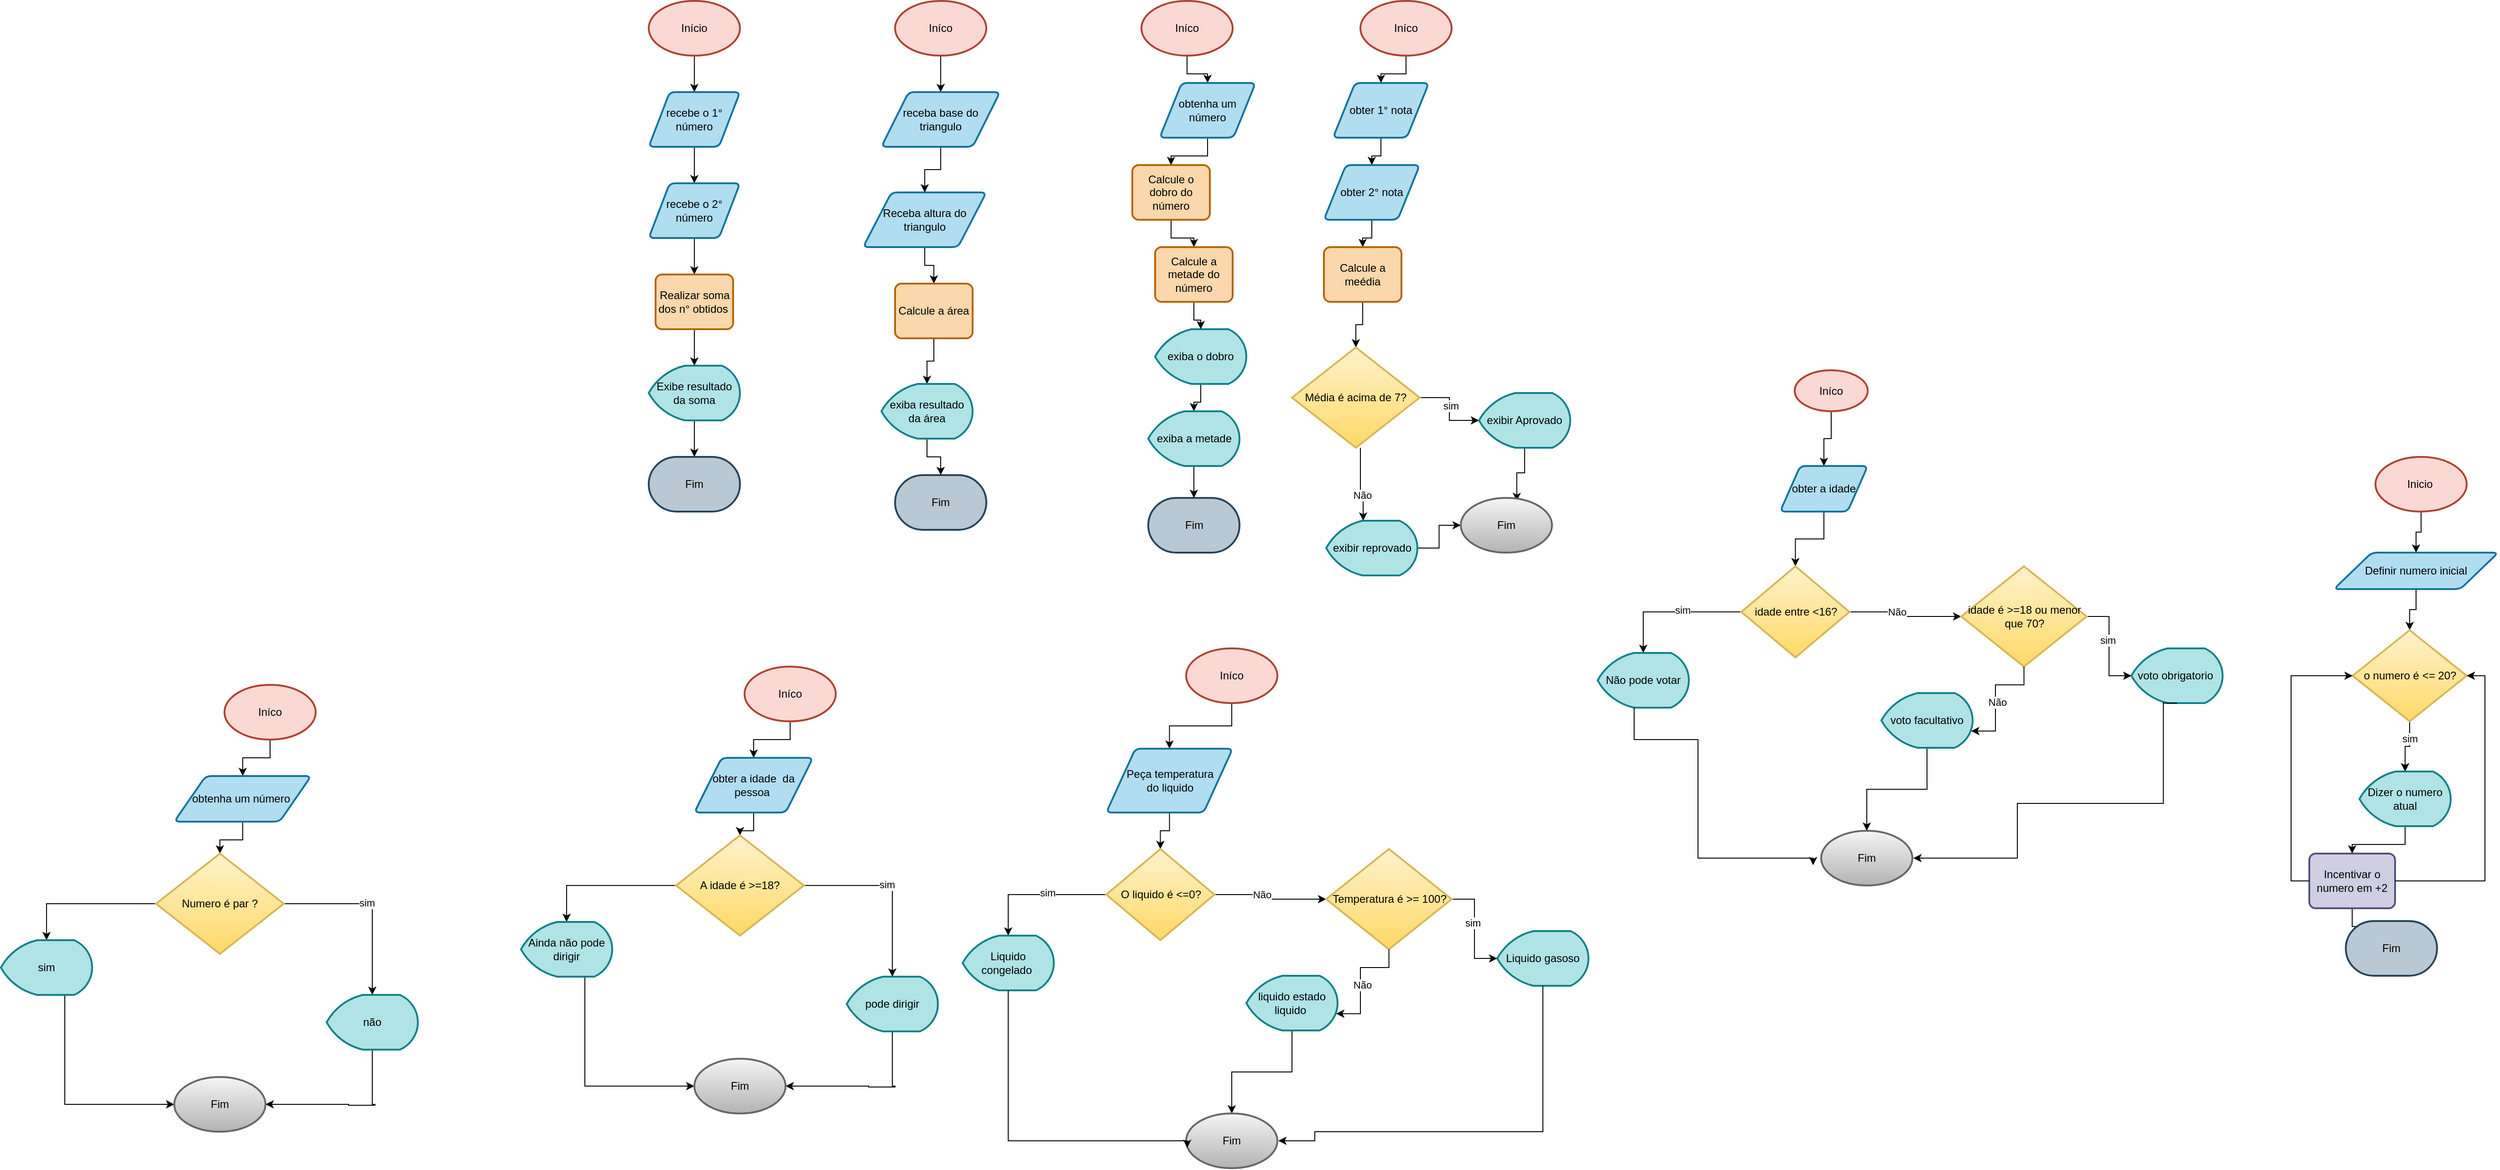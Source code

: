 <mxfile version="26.0.14">
  <diagram name="Página-1" id="rO_0NkyEJFVlt5oIiveD">
    <mxGraphModel dx="1877" dy="565" grid="1" gridSize="10" guides="1" tooltips="1" connect="1" arrows="1" fold="1" page="1" pageScale="1" pageWidth="827" pageHeight="1169" math="0" shadow="0">
      <root>
        <mxCell id="0" />
        <mxCell id="1" parent="0" />
        <mxCell id="wF7e7sbDuZ6mt1JohIce-4" value="" style="edgeStyle=orthogonalEdgeStyle;rounded=0;orthogonalLoop=1;jettySize=auto;html=1;" edge="1" parent="1" source="wF7e7sbDuZ6mt1JohIce-2" target="wF7e7sbDuZ6mt1JohIce-3">
          <mxGeometry relative="1" as="geometry" />
        </mxCell>
        <mxCell id="wF7e7sbDuZ6mt1JohIce-2" value="Início" style="strokeWidth=2;html=1;shape=mxgraph.flowchart.start_1;whiteSpace=wrap;fillColor=#fad9d5;strokeColor=#ae4132;" vertex="1" parent="1">
          <mxGeometry x="-60" y="40" width="100" height="60" as="geometry" />
        </mxCell>
        <mxCell id="wF7e7sbDuZ6mt1JohIce-6" value="" style="edgeStyle=orthogonalEdgeStyle;rounded=0;orthogonalLoop=1;jettySize=auto;html=1;" edge="1" parent="1" source="wF7e7sbDuZ6mt1JohIce-3" target="wF7e7sbDuZ6mt1JohIce-5">
          <mxGeometry relative="1" as="geometry" />
        </mxCell>
        <mxCell id="wF7e7sbDuZ6mt1JohIce-3" value="recebe o 1° número" style="shape=parallelogram;html=1;strokeWidth=2;perimeter=parallelogramPerimeter;whiteSpace=wrap;rounded=1;arcSize=12;size=0.23;fillColor=#b1ddf0;strokeColor=#10739e;" vertex="1" parent="1">
          <mxGeometry x="-60" y="140" width="100" height="60" as="geometry" />
        </mxCell>
        <mxCell id="wF7e7sbDuZ6mt1JohIce-9" value="" style="edgeStyle=orthogonalEdgeStyle;rounded=0;orthogonalLoop=1;jettySize=auto;html=1;" edge="1" parent="1" source="wF7e7sbDuZ6mt1JohIce-5" target="wF7e7sbDuZ6mt1JohIce-8">
          <mxGeometry relative="1" as="geometry" />
        </mxCell>
        <mxCell id="wF7e7sbDuZ6mt1JohIce-5" value="recebe o 2° número" style="shape=parallelogram;html=1;strokeWidth=2;perimeter=parallelogramPerimeter;whiteSpace=wrap;rounded=1;arcSize=12;size=0.23;fillColor=#b1ddf0;strokeColor=#10739e;" vertex="1" parent="1">
          <mxGeometry x="-60" y="240" width="100" height="60" as="geometry" />
        </mxCell>
        <mxCell id="wF7e7sbDuZ6mt1JohIce-11" value="" style="edgeStyle=orthogonalEdgeStyle;rounded=0;orthogonalLoop=1;jettySize=auto;html=1;" edge="1" parent="1" source="wF7e7sbDuZ6mt1JohIce-8" target="wF7e7sbDuZ6mt1JohIce-10">
          <mxGeometry relative="1" as="geometry" />
        </mxCell>
        <mxCell id="wF7e7sbDuZ6mt1JohIce-8" value="Realizar soma dos n° obtidos&amp;nbsp;" style="rounded=1;whiteSpace=wrap;html=1;absoluteArcSize=1;arcSize=14;strokeWidth=2;fillColor=#fad7ac;strokeColor=#b46504;" vertex="1" parent="1">
          <mxGeometry x="-52.5" y="340" width="85" height="60" as="geometry" />
        </mxCell>
        <mxCell id="wF7e7sbDuZ6mt1JohIce-13" value="" style="edgeStyle=orthogonalEdgeStyle;rounded=0;orthogonalLoop=1;jettySize=auto;html=1;" edge="1" parent="1" source="wF7e7sbDuZ6mt1JohIce-10">
          <mxGeometry relative="1" as="geometry">
            <mxPoint x="-10" y="540" as="targetPoint" />
          </mxGeometry>
        </mxCell>
        <mxCell id="wF7e7sbDuZ6mt1JohIce-10" value="Exibe resultado da soma" style="strokeWidth=2;html=1;shape=mxgraph.flowchart.display;whiteSpace=wrap;fillColor=#b0e3e6;strokeColor=#0e8088;" vertex="1" parent="1">
          <mxGeometry x="-60" y="440" width="100" height="60" as="geometry" />
        </mxCell>
        <mxCell id="wF7e7sbDuZ6mt1JohIce-14" value="Fim" style="strokeWidth=2;html=1;shape=mxgraph.flowchart.terminator;whiteSpace=wrap;fillColor=#bac8d3;strokeColor=#23445d;" vertex="1" parent="1">
          <mxGeometry x="-60" y="540" width="100" height="60" as="geometry" />
        </mxCell>
        <mxCell id="wF7e7sbDuZ6mt1JohIce-19" value="" style="edgeStyle=orthogonalEdgeStyle;rounded=0;orthogonalLoop=1;jettySize=auto;html=1;" edge="1" parent="1" source="wF7e7sbDuZ6mt1JohIce-15" target="wF7e7sbDuZ6mt1JohIce-18">
          <mxGeometry relative="1" as="geometry" />
        </mxCell>
        <mxCell id="wF7e7sbDuZ6mt1JohIce-15" value="Iníco" style="strokeWidth=2;html=1;shape=mxgraph.flowchart.start_1;whiteSpace=wrap;fillColor=#fad9d5;strokeColor=#ae4132;" vertex="1" parent="1">
          <mxGeometry x="210" y="40" width="100" height="60" as="geometry" />
        </mxCell>
        <mxCell id="wF7e7sbDuZ6mt1JohIce-29" value="" style="edgeStyle=orthogonalEdgeStyle;rounded=0;orthogonalLoop=1;jettySize=auto;html=1;" edge="1" parent="1" source="wF7e7sbDuZ6mt1JohIce-16" target="wF7e7sbDuZ6mt1JohIce-27">
          <mxGeometry relative="1" as="geometry" />
        </mxCell>
        <mxCell id="wF7e7sbDuZ6mt1JohIce-16" value="Iníco" style="strokeWidth=2;html=1;shape=mxgraph.flowchart.start_1;whiteSpace=wrap;fillColor=#fad9d5;strokeColor=#ae4132;" vertex="1" parent="1">
          <mxGeometry x="480" y="40" width="100" height="60" as="geometry" />
        </mxCell>
        <mxCell id="wF7e7sbDuZ6mt1JohIce-22" value="" style="edgeStyle=orthogonalEdgeStyle;rounded=0;orthogonalLoop=1;jettySize=auto;html=1;" edge="1" parent="1" source="wF7e7sbDuZ6mt1JohIce-17" target="wF7e7sbDuZ6mt1JohIce-21">
          <mxGeometry relative="1" as="geometry" />
        </mxCell>
        <mxCell id="wF7e7sbDuZ6mt1JohIce-17" value="Receba altura do triangulo" style="shape=parallelogram;html=1;strokeWidth=2;perimeter=parallelogramPerimeter;whiteSpace=wrap;rounded=1;arcSize=12;size=0.23;fillColor=#b1ddf0;strokeColor=#10739e;" vertex="1" parent="1">
          <mxGeometry x="175" y="250" width="135" height="60" as="geometry" />
        </mxCell>
        <mxCell id="wF7e7sbDuZ6mt1JohIce-20" value="" style="edgeStyle=orthogonalEdgeStyle;rounded=0;orthogonalLoop=1;jettySize=auto;html=1;" edge="1" parent="1" source="wF7e7sbDuZ6mt1JohIce-18" target="wF7e7sbDuZ6mt1JohIce-17">
          <mxGeometry relative="1" as="geometry" />
        </mxCell>
        <mxCell id="wF7e7sbDuZ6mt1JohIce-18" value="receba base do triangulo" style="shape=parallelogram;html=1;strokeWidth=2;perimeter=parallelogramPerimeter;whiteSpace=wrap;rounded=1;arcSize=12;size=0.23;fillColor=#b1ddf0;strokeColor=#10739e;" vertex="1" parent="1">
          <mxGeometry x="195" y="140" width="130" height="60" as="geometry" />
        </mxCell>
        <mxCell id="wF7e7sbDuZ6mt1JohIce-26" value="" style="edgeStyle=orthogonalEdgeStyle;rounded=0;orthogonalLoop=1;jettySize=auto;html=1;" edge="1" parent="1" source="wF7e7sbDuZ6mt1JohIce-21" target="wF7e7sbDuZ6mt1JohIce-23">
          <mxGeometry relative="1" as="geometry" />
        </mxCell>
        <mxCell id="wF7e7sbDuZ6mt1JohIce-21" value="Calcule a área" style="rounded=1;whiteSpace=wrap;html=1;absoluteArcSize=1;arcSize=14;strokeWidth=2;fillColor=#fad7ac;strokeColor=#b46504;" vertex="1" parent="1">
          <mxGeometry x="210" y="350" width="85" height="60" as="geometry" />
        </mxCell>
        <mxCell id="wF7e7sbDuZ6mt1JohIce-25" value="" style="edgeStyle=orthogonalEdgeStyle;rounded=0;orthogonalLoop=1;jettySize=auto;html=1;" edge="1" parent="1" source="wF7e7sbDuZ6mt1JohIce-23" target="wF7e7sbDuZ6mt1JohIce-24">
          <mxGeometry relative="1" as="geometry" />
        </mxCell>
        <mxCell id="wF7e7sbDuZ6mt1JohIce-23" value="exiba resultado da área" style="strokeWidth=2;html=1;shape=mxgraph.flowchart.display;whiteSpace=wrap;fillColor=#b0e3e6;strokeColor=#0e8088;" vertex="1" parent="1">
          <mxGeometry x="195" y="460" width="100" height="60" as="geometry" />
        </mxCell>
        <mxCell id="wF7e7sbDuZ6mt1JohIce-24" value="Fim" style="strokeWidth=2;html=1;shape=mxgraph.flowchart.terminator;whiteSpace=wrap;fillColor=#bac8d3;strokeColor=#23445d;" vertex="1" parent="1">
          <mxGeometry x="210" y="560" width="100" height="60" as="geometry" />
        </mxCell>
        <mxCell id="wF7e7sbDuZ6mt1JohIce-30" value="" style="edgeStyle=orthogonalEdgeStyle;rounded=0;orthogonalLoop=1;jettySize=auto;html=1;" edge="1" parent="1" source="wF7e7sbDuZ6mt1JohIce-27" target="wF7e7sbDuZ6mt1JohIce-28">
          <mxGeometry relative="1" as="geometry" />
        </mxCell>
        <mxCell id="wF7e7sbDuZ6mt1JohIce-27" value="obtenha um número" style="shape=parallelogram;html=1;strokeWidth=2;perimeter=parallelogramPerimeter;whiteSpace=wrap;rounded=1;arcSize=12;size=0.23;fillColor=#b1ddf0;strokeColor=#10739e;" vertex="1" parent="1">
          <mxGeometry x="500" y="130" width="105" height="60" as="geometry" />
        </mxCell>
        <mxCell id="wF7e7sbDuZ6mt1JohIce-42" value="" style="edgeStyle=orthogonalEdgeStyle;rounded=0;orthogonalLoop=1;jettySize=auto;html=1;" edge="1" parent="1" source="wF7e7sbDuZ6mt1JohIce-28" target="wF7e7sbDuZ6mt1JohIce-40">
          <mxGeometry relative="1" as="geometry" />
        </mxCell>
        <mxCell id="wF7e7sbDuZ6mt1JohIce-28" value="Calcule o dobro do número" style="rounded=1;whiteSpace=wrap;html=1;absoluteArcSize=1;arcSize=14;strokeWidth=2;fillColor=#fad7ac;strokeColor=#b46504;" vertex="1" parent="1">
          <mxGeometry x="470" y="220" width="85" height="60" as="geometry" />
        </mxCell>
        <mxCell id="wF7e7sbDuZ6mt1JohIce-44" value="" style="edgeStyle=orthogonalEdgeStyle;rounded=0;orthogonalLoop=1;jettySize=auto;html=1;" edge="1" parent="1" source="wF7e7sbDuZ6mt1JohIce-32" target="wF7e7sbDuZ6mt1JohIce-43">
          <mxGeometry relative="1" as="geometry" />
        </mxCell>
        <mxCell id="wF7e7sbDuZ6mt1JohIce-32" value="exiba o dobro" style="strokeWidth=2;html=1;shape=mxgraph.flowchart.display;whiteSpace=wrap;fillColor=#b0e3e6;strokeColor=#0e8088;" vertex="1" parent="1">
          <mxGeometry x="495" y="400" width="100" height="60" as="geometry" />
        </mxCell>
        <mxCell id="wF7e7sbDuZ6mt1JohIce-33" value="Fim" style="strokeWidth=2;html=1;shape=mxgraph.flowchart.terminator;whiteSpace=wrap;fillColor=#bac8d3;strokeColor=#23445d;" vertex="1" parent="1">
          <mxGeometry x="487.5" y="585" width="100" height="60" as="geometry" />
        </mxCell>
        <mxCell id="wF7e7sbDuZ6mt1JohIce-41" value="" style="edgeStyle=orthogonalEdgeStyle;rounded=0;orthogonalLoop=1;jettySize=auto;html=1;" edge="1" parent="1" source="wF7e7sbDuZ6mt1JohIce-40" target="wF7e7sbDuZ6mt1JohIce-32">
          <mxGeometry relative="1" as="geometry" />
        </mxCell>
        <mxCell id="wF7e7sbDuZ6mt1JohIce-40" value="Calcule a metade do número" style="rounded=1;whiteSpace=wrap;html=1;absoluteArcSize=1;arcSize=14;strokeWidth=2;fillColor=#fad7ac;strokeColor=#b46504;" vertex="1" parent="1">
          <mxGeometry x="495" y="310" width="85" height="60" as="geometry" />
        </mxCell>
        <mxCell id="wF7e7sbDuZ6mt1JohIce-45" value="" style="edgeStyle=orthogonalEdgeStyle;rounded=0;orthogonalLoop=1;jettySize=auto;html=1;" edge="1" parent="1" source="wF7e7sbDuZ6mt1JohIce-43" target="wF7e7sbDuZ6mt1JohIce-33">
          <mxGeometry relative="1" as="geometry" />
        </mxCell>
        <mxCell id="wF7e7sbDuZ6mt1JohIce-43" value="exiba a metade" style="strokeWidth=2;html=1;shape=mxgraph.flowchart.display;whiteSpace=wrap;fillColor=#b0e3e6;strokeColor=#0e8088;" vertex="1" parent="1">
          <mxGeometry x="487.5" y="490" width="100" height="60" as="geometry" />
        </mxCell>
        <mxCell id="wF7e7sbDuZ6mt1JohIce-48" value="" style="edgeStyle=orthogonalEdgeStyle;rounded=0;orthogonalLoop=1;jettySize=auto;html=1;" edge="1" parent="1" source="wF7e7sbDuZ6mt1JohIce-46" target="wF7e7sbDuZ6mt1JohIce-47">
          <mxGeometry relative="1" as="geometry" />
        </mxCell>
        <mxCell id="wF7e7sbDuZ6mt1JohIce-46" value="Iníco" style="strokeWidth=2;html=1;shape=mxgraph.flowchart.start_1;whiteSpace=wrap;fillColor=#fad9d5;strokeColor=#ae4132;" vertex="1" parent="1">
          <mxGeometry x="720" y="40" width="100" height="60" as="geometry" />
        </mxCell>
        <mxCell id="wF7e7sbDuZ6mt1JohIce-50" value="" style="edgeStyle=orthogonalEdgeStyle;rounded=0;orthogonalLoop=1;jettySize=auto;html=1;" edge="1" parent="1" source="wF7e7sbDuZ6mt1JohIce-47" target="wF7e7sbDuZ6mt1JohIce-49">
          <mxGeometry relative="1" as="geometry" />
        </mxCell>
        <mxCell id="wF7e7sbDuZ6mt1JohIce-47" value="obter 1° nota" style="shape=parallelogram;html=1;strokeWidth=2;perimeter=parallelogramPerimeter;whiteSpace=wrap;rounded=1;arcSize=12;size=0.23;fillColor=#b1ddf0;strokeColor=#10739e;" vertex="1" parent="1">
          <mxGeometry x="690" y="130" width="105" height="60" as="geometry" />
        </mxCell>
        <mxCell id="wF7e7sbDuZ6mt1JohIce-52" value="" style="edgeStyle=orthogonalEdgeStyle;rounded=0;orthogonalLoop=1;jettySize=auto;html=1;" edge="1" parent="1" source="wF7e7sbDuZ6mt1JohIce-49" target="wF7e7sbDuZ6mt1JohIce-51">
          <mxGeometry relative="1" as="geometry" />
        </mxCell>
        <mxCell id="wF7e7sbDuZ6mt1JohIce-49" value="obter 2° nota" style="shape=parallelogram;html=1;strokeWidth=2;perimeter=parallelogramPerimeter;whiteSpace=wrap;rounded=1;arcSize=12;size=0.23;fillColor=#b1ddf0;strokeColor=#10739e;" vertex="1" parent="1">
          <mxGeometry x="680" y="220" width="105" height="60" as="geometry" />
        </mxCell>
        <mxCell id="wF7e7sbDuZ6mt1JohIce-54" value="" style="edgeStyle=orthogonalEdgeStyle;rounded=0;orthogonalLoop=1;jettySize=auto;html=1;" edge="1" parent="1" source="wF7e7sbDuZ6mt1JohIce-51" target="wF7e7sbDuZ6mt1JohIce-53">
          <mxGeometry relative="1" as="geometry" />
        </mxCell>
        <mxCell id="wF7e7sbDuZ6mt1JohIce-51" value="Calcule a meédia" style="rounded=1;whiteSpace=wrap;html=1;absoluteArcSize=1;arcSize=14;strokeWidth=2;fillColor=#fad7ac;strokeColor=#b46504;" vertex="1" parent="1">
          <mxGeometry x="680" y="310" width="85" height="60" as="geometry" />
        </mxCell>
        <mxCell id="wF7e7sbDuZ6mt1JohIce-97" value="" style="edgeStyle=orthogonalEdgeStyle;rounded=0;orthogonalLoop=1;jettySize=auto;html=1;" edge="1" parent="1" source="wF7e7sbDuZ6mt1JohIce-53" target="wF7e7sbDuZ6mt1JohIce-95">
          <mxGeometry relative="1" as="geometry">
            <mxPoint x="950" y="380" as="targetPoint" />
          </mxGeometry>
        </mxCell>
        <mxCell id="wF7e7sbDuZ6mt1JohIce-98" value="sim" style="edgeLabel;html=1;align=center;verticalAlign=middle;resizable=0;points=[];" vertex="1" connectable="0" parent="wF7e7sbDuZ6mt1JohIce-97">
          <mxGeometry x="-0.077" y="1" relative="1" as="geometry">
            <mxPoint as="offset" />
          </mxGeometry>
        </mxCell>
        <mxCell id="wF7e7sbDuZ6mt1JohIce-101" value="" style="edgeStyle=orthogonalEdgeStyle;rounded=0;orthogonalLoop=1;jettySize=auto;html=1;" edge="1" parent="1" source="wF7e7sbDuZ6mt1JohIce-53" target="wF7e7sbDuZ6mt1JohIce-99">
          <mxGeometry relative="1" as="geometry">
            <mxPoint x="760" y="625" as="targetPoint" />
            <Array as="points">
              <mxPoint x="720" y="580" />
              <mxPoint x="723" y="580" />
            </Array>
          </mxGeometry>
        </mxCell>
        <mxCell id="wF7e7sbDuZ6mt1JohIce-102" value="Não" style="edgeLabel;html=1;align=center;verticalAlign=middle;resizable=0;points=[];" vertex="1" connectable="0" parent="wF7e7sbDuZ6mt1JohIce-101">
          <mxGeometry x="0.329" y="-1" relative="1" as="geometry">
            <mxPoint as="offset" />
          </mxGeometry>
        </mxCell>
        <mxCell id="wF7e7sbDuZ6mt1JohIce-53" value="Média é acima de 7?" style="strokeWidth=2;html=1;shape=mxgraph.flowchart.decision;whiteSpace=wrap;fillColor=#fff2cc;gradientColor=#ffd966;strokeColor=#d6b656;" vertex="1" parent="1">
          <mxGeometry x="645" y="420" width="140" height="110" as="geometry" />
        </mxCell>
        <mxCell id="wF7e7sbDuZ6mt1JohIce-108" value="" style="edgeStyle=orthogonalEdgeStyle;rounded=0;orthogonalLoop=1;jettySize=auto;html=1;entryX=0.614;entryY=0.057;entryDx=0;entryDy=0;entryPerimeter=0;" edge="1" parent="1" source="wF7e7sbDuZ6mt1JohIce-95" target="wF7e7sbDuZ6mt1JohIce-103">
          <mxGeometry relative="1" as="geometry">
            <mxPoint x="1110" y="460" as="targetPoint" />
          </mxGeometry>
        </mxCell>
        <mxCell id="wF7e7sbDuZ6mt1JohIce-95" value="exibir Aprovado" style="strokeWidth=2;html=1;shape=mxgraph.flowchart.display;whiteSpace=wrap;fillColor=#b0e3e6;strokeColor=#0e8088;" vertex="1" parent="1">
          <mxGeometry x="850" y="470" width="100" height="60" as="geometry" />
        </mxCell>
        <mxCell id="wF7e7sbDuZ6mt1JohIce-106" value="" style="edgeStyle=orthogonalEdgeStyle;rounded=0;orthogonalLoop=1;jettySize=auto;html=1;" edge="1" parent="1" source="wF7e7sbDuZ6mt1JohIce-99" target="wF7e7sbDuZ6mt1JohIce-103">
          <mxGeometry relative="1" as="geometry" />
        </mxCell>
        <mxCell id="wF7e7sbDuZ6mt1JohIce-99" value="exibir reprovado" style="strokeWidth=2;html=1;shape=mxgraph.flowchart.display;whiteSpace=wrap;fillColor=#b0e3e6;strokeColor=#0e8088;" vertex="1" parent="1">
          <mxGeometry x="682.5" y="610" width="100" height="60" as="geometry" />
        </mxCell>
        <mxCell id="wF7e7sbDuZ6mt1JohIce-103" value="Fim" style="strokeWidth=2;html=1;shape=mxgraph.flowchart.start_1;whiteSpace=wrap;fillColor=#f5f5f5;gradientColor=#b3b3b3;strokeColor=#666666;" vertex="1" parent="1">
          <mxGeometry x="830" y="585" width="100" height="60" as="geometry" />
        </mxCell>
        <mxCell id="wF7e7sbDuZ6mt1JohIce-110" value="" style="edgeStyle=orthogonalEdgeStyle;rounded=0;orthogonalLoop=1;jettySize=auto;html=1;" edge="1" parent="1" source="wF7e7sbDuZ6mt1JohIce-111" target="wF7e7sbDuZ6mt1JohIce-113">
          <mxGeometry relative="1" as="geometry" />
        </mxCell>
        <mxCell id="wF7e7sbDuZ6mt1JohIce-111" value="Iníco" style="strokeWidth=2;html=1;shape=mxgraph.flowchart.start_1;whiteSpace=wrap;fillColor=#fad9d5;strokeColor=#ae4132;" vertex="1" parent="1">
          <mxGeometry x="-525" y="790" width="100" height="60" as="geometry" />
        </mxCell>
        <mxCell id="wF7e7sbDuZ6mt1JohIce-128" value="" style="edgeStyle=orthogonalEdgeStyle;rounded=0;orthogonalLoop=1;jettySize=auto;html=1;" edge="1" parent="1" source="wF7e7sbDuZ6mt1JohIce-113" target="wF7e7sbDuZ6mt1JohIce-122">
          <mxGeometry relative="1" as="geometry" />
        </mxCell>
        <mxCell id="wF7e7sbDuZ6mt1JohIce-113" value="obtenha um número&amp;nbsp;" style="shape=parallelogram;html=1;strokeWidth=2;perimeter=parallelogramPerimeter;whiteSpace=wrap;rounded=1;arcSize=12;size=0.23;fillColor=#b1ddf0;strokeColor=#10739e;" vertex="1" parent="1">
          <mxGeometry x="-580" y="890" width="150" height="50" as="geometry" />
        </mxCell>
        <mxCell id="wF7e7sbDuZ6mt1JohIce-118" value="" style="edgeStyle=orthogonalEdgeStyle;rounded=0;orthogonalLoop=1;jettySize=auto;html=1;" edge="1" parent="1" source="wF7e7sbDuZ6mt1JohIce-122" target="wF7e7sbDuZ6mt1JohIce-124">
          <mxGeometry relative="1" as="geometry">
            <mxPoint x="-295" y="1130" as="targetPoint" />
          </mxGeometry>
        </mxCell>
        <mxCell id="wF7e7sbDuZ6mt1JohIce-119" value="sim" style="edgeLabel;html=1;align=center;verticalAlign=middle;resizable=0;points=[];" vertex="1" connectable="0" parent="wF7e7sbDuZ6mt1JohIce-118">
          <mxGeometry x="-0.077" y="1" relative="1" as="geometry">
            <mxPoint as="offset" />
          </mxGeometry>
        </mxCell>
        <mxCell id="wF7e7sbDuZ6mt1JohIce-130" value="" style="edgeStyle=orthogonalEdgeStyle;rounded=0;orthogonalLoop=1;jettySize=auto;html=1;entryX=0.5;entryY=0;entryDx=0;entryDy=0;entryPerimeter=0;" edge="1" parent="1" source="wF7e7sbDuZ6mt1JohIce-122" target="wF7e7sbDuZ6mt1JohIce-126">
          <mxGeometry relative="1" as="geometry">
            <mxPoint x="-675" y="1030" as="targetPoint" />
          </mxGeometry>
        </mxCell>
        <mxCell id="wF7e7sbDuZ6mt1JohIce-122" value="Numero é par ?" style="strokeWidth=2;html=1;shape=mxgraph.flowchart.decision;whiteSpace=wrap;fillColor=#fff2cc;gradientColor=#ffd966;strokeColor=#d6b656;" vertex="1" parent="1">
          <mxGeometry x="-600" y="975" width="140" height="110" as="geometry" />
        </mxCell>
        <mxCell id="wF7e7sbDuZ6mt1JohIce-132" value="" style="edgeStyle=orthogonalEdgeStyle;rounded=0;orthogonalLoop=1;jettySize=auto;html=1;entryX=1;entryY=0.5;entryDx=0;entryDy=0;entryPerimeter=0;exitX=0.5;exitY=1;exitDx=0;exitDy=0;exitPerimeter=0;" edge="1" parent="1" source="wF7e7sbDuZ6mt1JohIce-124" target="wF7e7sbDuZ6mt1JohIce-127">
          <mxGeometry relative="1" as="geometry">
            <mxPoint x="-323" y="1250" as="sourcePoint" />
            <mxPoint x="-390" y="1340" as="targetPoint" />
            <Array as="points">
              <mxPoint x="-363" y="1250" />
              <mxPoint x="-360" y="1250" />
              <mxPoint x="-360" y="1251" />
              <mxPoint x="-389" y="1251" />
              <mxPoint x="-389" y="1250" />
            </Array>
          </mxGeometry>
        </mxCell>
        <mxCell id="wF7e7sbDuZ6mt1JohIce-124" value="não" style="strokeWidth=2;html=1;shape=mxgraph.flowchart.display;whiteSpace=wrap;fillColor=#b0e3e6;strokeColor=#0e8088;" vertex="1" parent="1">
          <mxGeometry x="-413" y="1130" width="100" height="60" as="geometry" />
        </mxCell>
        <mxCell id="wF7e7sbDuZ6mt1JohIce-125" value="" style="edgeStyle=orthogonalEdgeStyle;rounded=0;orthogonalLoop=1;jettySize=auto;html=1;" edge="1" parent="1" source="wF7e7sbDuZ6mt1JohIce-126" target="wF7e7sbDuZ6mt1JohIce-127">
          <mxGeometry relative="1" as="geometry">
            <Array as="points">
              <mxPoint x="-700" y="1250" />
            </Array>
          </mxGeometry>
        </mxCell>
        <mxCell id="wF7e7sbDuZ6mt1JohIce-126" value="sim" style="strokeWidth=2;html=1;shape=mxgraph.flowchart.display;whiteSpace=wrap;fillColor=#b0e3e6;strokeColor=#0e8088;" vertex="1" parent="1">
          <mxGeometry x="-770" y="1070" width="100" height="60" as="geometry" />
        </mxCell>
        <mxCell id="wF7e7sbDuZ6mt1JohIce-127" value="Fim" style="strokeWidth=2;html=1;shape=mxgraph.flowchart.start_1;whiteSpace=wrap;fillColor=#f5f5f5;gradientColor=#b3b3b3;strokeColor=#666666;" vertex="1" parent="1">
          <mxGeometry x="-580" y="1220" width="100" height="60" as="geometry" />
        </mxCell>
        <mxCell id="wF7e7sbDuZ6mt1JohIce-133" value="" style="edgeStyle=orthogonalEdgeStyle;rounded=0;orthogonalLoop=1;jettySize=auto;html=1;" edge="1" parent="1" source="wF7e7sbDuZ6mt1JohIce-134" target="wF7e7sbDuZ6mt1JohIce-136">
          <mxGeometry relative="1" as="geometry" />
        </mxCell>
        <mxCell id="wF7e7sbDuZ6mt1JohIce-134" value="Iníco" style="strokeWidth=2;html=1;shape=mxgraph.flowchart.start_1;whiteSpace=wrap;fillColor=#fad9d5;strokeColor=#ae4132;" vertex="1" parent="1">
          <mxGeometry x="45" y="770" width="100" height="60" as="geometry" />
        </mxCell>
        <mxCell id="wF7e7sbDuZ6mt1JohIce-135" value="" style="edgeStyle=orthogonalEdgeStyle;rounded=0;orthogonalLoop=1;jettySize=auto;html=1;" edge="1" parent="1" source="wF7e7sbDuZ6mt1JohIce-136" target="wF7e7sbDuZ6mt1JohIce-140">
          <mxGeometry relative="1" as="geometry" />
        </mxCell>
        <mxCell id="wF7e7sbDuZ6mt1JohIce-136" value="obter a idade&amp;nbsp; da pessoa&amp;nbsp;" style="shape=parallelogram;html=1;strokeWidth=2;perimeter=parallelogramPerimeter;whiteSpace=wrap;rounded=1;arcSize=12;size=0.23;fillColor=#b1ddf0;strokeColor=#10739e;" vertex="1" parent="1">
          <mxGeometry x="-10" y="870" width="130" height="60" as="geometry" />
        </mxCell>
        <mxCell id="wF7e7sbDuZ6mt1JohIce-137" value="" style="edgeStyle=orthogonalEdgeStyle;rounded=0;orthogonalLoop=1;jettySize=auto;html=1;" edge="1" parent="1" source="wF7e7sbDuZ6mt1JohIce-140" target="wF7e7sbDuZ6mt1JohIce-142">
          <mxGeometry relative="1" as="geometry">
            <mxPoint x="275" y="1110" as="targetPoint" />
          </mxGeometry>
        </mxCell>
        <mxCell id="wF7e7sbDuZ6mt1JohIce-138" value="sim" style="edgeLabel;html=1;align=center;verticalAlign=middle;resizable=0;points=[];" vertex="1" connectable="0" parent="wF7e7sbDuZ6mt1JohIce-137">
          <mxGeometry x="-0.077" y="1" relative="1" as="geometry">
            <mxPoint as="offset" />
          </mxGeometry>
        </mxCell>
        <mxCell id="wF7e7sbDuZ6mt1JohIce-139" value="" style="edgeStyle=orthogonalEdgeStyle;rounded=0;orthogonalLoop=1;jettySize=auto;html=1;entryX=0.5;entryY=0;entryDx=0;entryDy=0;entryPerimeter=0;" edge="1" parent="1" source="wF7e7sbDuZ6mt1JohIce-140" target="wF7e7sbDuZ6mt1JohIce-144">
          <mxGeometry relative="1" as="geometry">
            <mxPoint x="-105" y="1010" as="targetPoint" />
          </mxGeometry>
        </mxCell>
        <mxCell id="wF7e7sbDuZ6mt1JohIce-140" value="A idade é &amp;gt;=18?" style="strokeWidth=2;html=1;shape=mxgraph.flowchart.decision;whiteSpace=wrap;fillColor=#fff2cc;gradientColor=#ffd966;strokeColor=#d6b656;" vertex="1" parent="1">
          <mxGeometry x="-30" y="955" width="140" height="110" as="geometry" />
        </mxCell>
        <mxCell id="wF7e7sbDuZ6mt1JohIce-141" value="" style="edgeStyle=orthogonalEdgeStyle;rounded=0;orthogonalLoop=1;jettySize=auto;html=1;entryX=1;entryY=0.5;entryDx=0;entryDy=0;entryPerimeter=0;exitX=0.5;exitY=1;exitDx=0;exitDy=0;exitPerimeter=0;" edge="1" parent="1" source="wF7e7sbDuZ6mt1JohIce-142" target="wF7e7sbDuZ6mt1JohIce-145">
          <mxGeometry relative="1" as="geometry">
            <mxPoint x="247" y="1230" as="sourcePoint" />
            <mxPoint x="180" y="1320" as="targetPoint" />
            <Array as="points">
              <mxPoint x="207" y="1230" />
              <mxPoint x="210" y="1230" />
              <mxPoint x="210" y="1231" />
              <mxPoint x="181" y="1231" />
              <mxPoint x="181" y="1230" />
            </Array>
          </mxGeometry>
        </mxCell>
        <mxCell id="wF7e7sbDuZ6mt1JohIce-142" value="pode dirigir" style="strokeWidth=2;html=1;shape=mxgraph.flowchart.display;whiteSpace=wrap;fillColor=#b0e3e6;strokeColor=#0e8088;" vertex="1" parent="1">
          <mxGeometry x="157" y="1110" width="100" height="60" as="geometry" />
        </mxCell>
        <mxCell id="wF7e7sbDuZ6mt1JohIce-143" value="" style="edgeStyle=orthogonalEdgeStyle;rounded=0;orthogonalLoop=1;jettySize=auto;html=1;" edge="1" parent="1" source="wF7e7sbDuZ6mt1JohIce-144" target="wF7e7sbDuZ6mt1JohIce-145">
          <mxGeometry relative="1" as="geometry">
            <Array as="points">
              <mxPoint x="-130" y="1230" />
            </Array>
          </mxGeometry>
        </mxCell>
        <mxCell id="wF7e7sbDuZ6mt1JohIce-144" value="Ainda não pode dirigir" style="strokeWidth=2;html=1;shape=mxgraph.flowchart.display;whiteSpace=wrap;fillColor=#b0e3e6;strokeColor=#0e8088;" vertex="1" parent="1">
          <mxGeometry x="-200" y="1050" width="100" height="60" as="geometry" />
        </mxCell>
        <mxCell id="wF7e7sbDuZ6mt1JohIce-145" value="Fim" style="strokeWidth=2;html=1;shape=mxgraph.flowchart.start_1;whiteSpace=wrap;fillColor=#f5f5f5;gradientColor=#b3b3b3;strokeColor=#666666;" vertex="1" parent="1">
          <mxGeometry x="-10" y="1200" width="100" height="60" as="geometry" />
        </mxCell>
        <mxCell id="wF7e7sbDuZ6mt1JohIce-146" value="" style="edgeStyle=orthogonalEdgeStyle;rounded=0;orthogonalLoop=1;jettySize=auto;html=1;" edge="1" parent="1" source="wF7e7sbDuZ6mt1JohIce-147" target="wF7e7sbDuZ6mt1JohIce-149">
          <mxGeometry relative="1" as="geometry" />
        </mxCell>
        <mxCell id="wF7e7sbDuZ6mt1JohIce-147" value="Iníco" style="strokeWidth=2;html=1;shape=mxgraph.flowchart.start_1;whiteSpace=wrap;fillColor=#fad9d5;strokeColor=#ae4132;" vertex="1" parent="1">
          <mxGeometry x="529" y="750" width="100" height="60" as="geometry" />
        </mxCell>
        <mxCell id="wF7e7sbDuZ6mt1JohIce-148" value="" style="edgeStyle=orthogonalEdgeStyle;rounded=0;orthogonalLoop=1;jettySize=auto;html=1;" edge="1" parent="1" source="wF7e7sbDuZ6mt1JohIce-149" target="wF7e7sbDuZ6mt1JohIce-153">
          <mxGeometry relative="1" as="geometry" />
        </mxCell>
        <mxCell id="wF7e7sbDuZ6mt1JohIce-149" value="Peça temperatura&lt;div&gt;&amp;nbsp;do liquido&amp;nbsp;&lt;/div&gt;" style="shape=parallelogram;html=1;strokeWidth=2;perimeter=parallelogramPerimeter;whiteSpace=wrap;rounded=1;arcSize=12;size=0.23;fillColor=#b1ddf0;strokeColor=#10739e;" vertex="1" parent="1">
          <mxGeometry x="441.5" y="860" width="138.5" height="70" as="geometry" />
        </mxCell>
        <mxCell id="wF7e7sbDuZ6mt1JohIce-152" value="" style="edgeStyle=orthogonalEdgeStyle;rounded=0;orthogonalLoop=1;jettySize=auto;html=1;entryX=0.5;entryY=0;entryDx=0;entryDy=0;entryPerimeter=0;" edge="1" parent="1" source="wF7e7sbDuZ6mt1JohIce-153" target="wF7e7sbDuZ6mt1JohIce-157">
          <mxGeometry relative="1" as="geometry">
            <mxPoint x="379" y="1025" as="targetPoint" />
          </mxGeometry>
        </mxCell>
        <mxCell id="wF7e7sbDuZ6mt1JohIce-164" value="sim" style="edgeLabel;html=1;align=center;verticalAlign=middle;resizable=0;points=[];" vertex="1" connectable="0" parent="wF7e7sbDuZ6mt1JohIce-152">
          <mxGeometry x="-0.135" y="-2" relative="1" as="geometry">
            <mxPoint x="1" as="offset" />
          </mxGeometry>
        </mxCell>
        <mxCell id="wF7e7sbDuZ6mt1JohIce-167" value="" style="edgeStyle=orthogonalEdgeStyle;rounded=0;orthogonalLoop=1;jettySize=auto;html=1;" edge="1" parent="1" source="wF7e7sbDuZ6mt1JohIce-153" target="wF7e7sbDuZ6mt1JohIce-166">
          <mxGeometry relative="1" as="geometry" />
        </mxCell>
        <mxCell id="wF7e7sbDuZ6mt1JohIce-168" value="Não" style="edgeLabel;html=1;align=center;verticalAlign=middle;resizable=0;points=[];" vertex="1" connectable="0" parent="wF7e7sbDuZ6mt1JohIce-167">
          <mxGeometry x="-0.195" relative="1" as="geometry">
            <mxPoint as="offset" />
          </mxGeometry>
        </mxCell>
        <mxCell id="wF7e7sbDuZ6mt1JohIce-153" value="O liquido é &amp;lt;=0?" style="strokeWidth=2;html=1;shape=mxgraph.flowchart.decision;whiteSpace=wrap;fillColor=#fff2cc;gradientColor=#ffd966;strokeColor=#d6b656;" vertex="1" parent="1">
          <mxGeometry x="441.5" y="970" width="118.5" height="100" as="geometry" />
        </mxCell>
        <mxCell id="wF7e7sbDuZ6mt1JohIce-175" style="edgeStyle=orthogonalEdgeStyle;rounded=0;orthogonalLoop=1;jettySize=auto;html=1;exitX=0.5;exitY=1;exitDx=0;exitDy=0;exitPerimeter=0;" edge="1" parent="1" source="wF7e7sbDuZ6mt1JohIce-155" target="wF7e7sbDuZ6mt1JohIce-158">
          <mxGeometry relative="1" as="geometry" />
        </mxCell>
        <mxCell id="wF7e7sbDuZ6mt1JohIce-155" value="liquido estado liquido&amp;nbsp;" style="strokeWidth=2;html=1;shape=mxgraph.flowchart.display;whiteSpace=wrap;fillColor=#b0e3e6;strokeColor=#0e8088;" vertex="1" parent="1">
          <mxGeometry x="595" y="1109" width="100" height="60" as="geometry" />
        </mxCell>
        <mxCell id="wF7e7sbDuZ6mt1JohIce-157" value="Liquido congelado&amp;nbsp;" style="strokeWidth=2;html=1;shape=mxgraph.flowchart.display;whiteSpace=wrap;fillColor=#b0e3e6;strokeColor=#0e8088;" vertex="1" parent="1">
          <mxGeometry x="284" y="1065" width="100" height="60" as="geometry" />
        </mxCell>
        <mxCell id="wF7e7sbDuZ6mt1JohIce-158" value="Fim" style="strokeWidth=2;html=1;shape=mxgraph.flowchart.start_1;whiteSpace=wrap;fillColor=#f5f5f5;gradientColor=#b3b3b3;strokeColor=#666666;" vertex="1" parent="1">
          <mxGeometry x="529" y="1260" width="100" height="60" as="geometry" />
        </mxCell>
        <mxCell id="wF7e7sbDuZ6mt1JohIce-159" value="Liquido gasoso" style="strokeWidth=2;html=1;shape=mxgraph.flowchart.display;whiteSpace=wrap;fillColor=#b0e3e6;strokeColor=#0e8088;" vertex="1" parent="1">
          <mxGeometry x="870" y="1060" width="100" height="60" as="geometry" />
        </mxCell>
        <mxCell id="wF7e7sbDuZ6mt1JohIce-170" value="" style="edgeStyle=orthogonalEdgeStyle;rounded=0;orthogonalLoop=1;jettySize=auto;html=1;" edge="1" parent="1" source="wF7e7sbDuZ6mt1JohIce-166" target="wF7e7sbDuZ6mt1JohIce-159">
          <mxGeometry relative="1" as="geometry" />
        </mxCell>
        <mxCell id="wF7e7sbDuZ6mt1JohIce-171" value="sim" style="edgeLabel;html=1;align=center;verticalAlign=middle;resizable=0;points=[];" vertex="1" connectable="0" parent="wF7e7sbDuZ6mt1JohIce-170">
          <mxGeometry x="-0.12" y="-2" relative="1" as="geometry">
            <mxPoint as="offset" />
          </mxGeometry>
        </mxCell>
        <mxCell id="wF7e7sbDuZ6mt1JohIce-166" value="Temperatura é &amp;gt;= 100?" style="strokeWidth=2;html=1;shape=mxgraph.flowchart.decision;whiteSpace=wrap;fillColor=#fff2cc;gradientColor=#ffd966;strokeColor=#d6b656;" vertex="1" parent="1">
          <mxGeometry x="682.5" y="970" width="137.5" height="110" as="geometry" />
        </mxCell>
        <mxCell id="wF7e7sbDuZ6mt1JohIce-172" style="edgeStyle=orthogonalEdgeStyle;rounded=0;orthogonalLoop=1;jettySize=auto;html=1;exitX=0.5;exitY=1;exitDx=0;exitDy=0;exitPerimeter=0;entryX=0.984;entryY=0.693;entryDx=0;entryDy=0;entryPerimeter=0;" edge="1" parent="1" source="wF7e7sbDuZ6mt1JohIce-166" target="wF7e7sbDuZ6mt1JohIce-155">
          <mxGeometry relative="1" as="geometry">
            <Array as="points">
              <mxPoint x="751" y="1100" />
              <mxPoint x="720" y="1100" />
              <mxPoint x="720" y="1151" />
            </Array>
          </mxGeometry>
        </mxCell>
        <mxCell id="wF7e7sbDuZ6mt1JohIce-173" value="Não" style="edgeLabel;html=1;align=center;verticalAlign=middle;resizable=0;points=[];" vertex="1" connectable="0" parent="wF7e7sbDuZ6mt1JohIce-172">
          <mxGeometry x="0.088" y="2" relative="1" as="geometry">
            <mxPoint as="offset" />
          </mxGeometry>
        </mxCell>
        <mxCell id="wF7e7sbDuZ6mt1JohIce-174" style="edgeStyle=orthogonalEdgeStyle;rounded=0;orthogonalLoop=1;jettySize=auto;html=1;exitX=0.5;exitY=1;exitDx=0;exitDy=0;exitPerimeter=0;entryX=0.012;entryY=0.63;entryDx=0;entryDy=0;entryPerimeter=0;" edge="1" parent="1" source="wF7e7sbDuZ6mt1JohIce-157" target="wF7e7sbDuZ6mt1JohIce-158">
          <mxGeometry relative="1" as="geometry">
            <Array as="points">
              <mxPoint x="334" y="1290" />
              <mxPoint x="530" y="1290" />
            </Array>
          </mxGeometry>
        </mxCell>
        <mxCell id="wF7e7sbDuZ6mt1JohIce-176" style="edgeStyle=orthogonalEdgeStyle;rounded=0;orthogonalLoop=1;jettySize=auto;html=1;exitX=0.5;exitY=1;exitDx=0;exitDy=0;exitPerimeter=0;" edge="1" parent="1" source="wF7e7sbDuZ6mt1JohIce-159">
          <mxGeometry relative="1" as="geometry">
            <mxPoint x="630" y="1290" as="targetPoint" />
            <Array as="points">
              <mxPoint x="920" y="1280" />
              <mxPoint x="670" y="1280" />
              <mxPoint x="670" y="1290" />
            </Array>
          </mxGeometry>
        </mxCell>
        <mxCell id="wF7e7sbDuZ6mt1JohIce-177" value="" style="edgeStyle=orthogonalEdgeStyle;rounded=0;orthogonalLoop=1;jettySize=auto;html=1;" edge="1" parent="1" source="wF7e7sbDuZ6mt1JohIce-178" target="wF7e7sbDuZ6mt1JohIce-180">
          <mxGeometry relative="1" as="geometry" />
        </mxCell>
        <mxCell id="wF7e7sbDuZ6mt1JohIce-178" value="Iníco" style="strokeWidth=2;html=1;shape=mxgraph.flowchart.start_1;whiteSpace=wrap;fillColor=#fad9d5;strokeColor=#ae4132;" vertex="1" parent="1">
          <mxGeometry x="1196" y="445" width="80" height="45" as="geometry" />
        </mxCell>
        <mxCell id="wF7e7sbDuZ6mt1JohIce-179" value="" style="edgeStyle=orthogonalEdgeStyle;rounded=0;orthogonalLoop=1;jettySize=auto;html=1;" edge="1" parent="1" source="wF7e7sbDuZ6mt1JohIce-180" target="wF7e7sbDuZ6mt1JohIce-185">
          <mxGeometry relative="1" as="geometry" />
        </mxCell>
        <mxCell id="wF7e7sbDuZ6mt1JohIce-180" value="obter a idade" style="shape=parallelogram;html=1;strokeWidth=2;perimeter=parallelogramPerimeter;whiteSpace=wrap;rounded=1;arcSize=12;size=0.23;fillColor=#b1ddf0;strokeColor=#10739e;" vertex="1" parent="1">
          <mxGeometry x="1180" y="550" width="96" height="50" as="geometry" />
        </mxCell>
        <mxCell id="wF7e7sbDuZ6mt1JohIce-181" value="" style="edgeStyle=orthogonalEdgeStyle;rounded=0;orthogonalLoop=1;jettySize=auto;html=1;entryX=0.5;entryY=0;entryDx=0;entryDy=0;entryPerimeter=0;" edge="1" parent="1" source="wF7e7sbDuZ6mt1JohIce-185" target="wF7e7sbDuZ6mt1JohIce-188">
          <mxGeometry relative="1" as="geometry">
            <mxPoint x="1075" y="715" as="targetPoint" />
          </mxGeometry>
        </mxCell>
        <mxCell id="wF7e7sbDuZ6mt1JohIce-182" value="sim" style="edgeLabel;html=1;align=center;verticalAlign=middle;resizable=0;points=[];" vertex="1" connectable="0" parent="wF7e7sbDuZ6mt1JohIce-181">
          <mxGeometry x="-0.135" y="-2" relative="1" as="geometry">
            <mxPoint x="1" as="offset" />
          </mxGeometry>
        </mxCell>
        <mxCell id="wF7e7sbDuZ6mt1JohIce-183" value="" style="edgeStyle=orthogonalEdgeStyle;rounded=0;orthogonalLoop=1;jettySize=auto;html=1;" edge="1" parent="1" source="wF7e7sbDuZ6mt1JohIce-185" target="wF7e7sbDuZ6mt1JohIce-193">
          <mxGeometry relative="1" as="geometry" />
        </mxCell>
        <mxCell id="wF7e7sbDuZ6mt1JohIce-184" value="Não" style="edgeLabel;html=1;align=center;verticalAlign=middle;resizable=0;points=[];" vertex="1" connectable="0" parent="wF7e7sbDuZ6mt1JohIce-183">
          <mxGeometry x="-0.195" relative="1" as="geometry">
            <mxPoint as="offset" />
          </mxGeometry>
        </mxCell>
        <mxCell id="wF7e7sbDuZ6mt1JohIce-185" value="idade entre &amp;lt;16?" style="strokeWidth=2;html=1;shape=mxgraph.flowchart.decision;whiteSpace=wrap;fillColor=#fff2cc;gradientColor=#ffd966;strokeColor=#d6b656;" vertex="1" parent="1">
          <mxGeometry x="1137.5" y="660" width="118.5" height="100" as="geometry" />
        </mxCell>
        <mxCell id="wF7e7sbDuZ6mt1JohIce-186" style="edgeStyle=orthogonalEdgeStyle;rounded=0;orthogonalLoop=1;jettySize=auto;html=1;exitX=0.5;exitY=1;exitDx=0;exitDy=0;exitPerimeter=0;" edge="1" parent="1" source="wF7e7sbDuZ6mt1JohIce-187" target="wF7e7sbDuZ6mt1JohIce-189">
          <mxGeometry relative="1" as="geometry" />
        </mxCell>
        <mxCell id="wF7e7sbDuZ6mt1JohIce-187" value="voto facultativo" style="strokeWidth=2;html=1;shape=mxgraph.flowchart.display;whiteSpace=wrap;fillColor=#b0e3e6;strokeColor=#0e8088;" vertex="1" parent="1">
          <mxGeometry x="1291" y="799" width="100" height="60" as="geometry" />
        </mxCell>
        <mxCell id="wF7e7sbDuZ6mt1JohIce-188" value="Não pode votar" style="strokeWidth=2;html=1;shape=mxgraph.flowchart.display;whiteSpace=wrap;fillColor=#b0e3e6;strokeColor=#0e8088;" vertex="1" parent="1">
          <mxGeometry x="980" y="755" width="100" height="60" as="geometry" />
        </mxCell>
        <mxCell id="wF7e7sbDuZ6mt1JohIce-189" value="Fim" style="strokeWidth=2;html=1;shape=mxgraph.flowchart.start_1;whiteSpace=wrap;fillColor=#f5f5f5;gradientColor=#b3b3b3;strokeColor=#666666;" vertex="1" parent="1">
          <mxGeometry x="1225" y="950" width="100" height="60" as="geometry" />
        </mxCell>
        <mxCell id="wF7e7sbDuZ6mt1JohIce-190" value="voto obrigatorio&amp;nbsp;" style="strokeWidth=2;html=1;shape=mxgraph.flowchart.display;whiteSpace=wrap;fillColor=#b0e3e6;strokeColor=#0e8088;" vertex="1" parent="1">
          <mxGeometry x="1565" y="750" width="100" height="60" as="geometry" />
        </mxCell>
        <mxCell id="wF7e7sbDuZ6mt1JohIce-191" value="" style="edgeStyle=orthogonalEdgeStyle;rounded=0;orthogonalLoop=1;jettySize=auto;html=1;" edge="1" parent="1" source="wF7e7sbDuZ6mt1JohIce-193" target="wF7e7sbDuZ6mt1JohIce-190">
          <mxGeometry relative="1" as="geometry" />
        </mxCell>
        <mxCell id="wF7e7sbDuZ6mt1JohIce-192" value="sim" style="edgeLabel;html=1;align=center;verticalAlign=middle;resizable=0;points=[];" vertex="1" connectable="0" parent="wF7e7sbDuZ6mt1JohIce-191">
          <mxGeometry x="-0.12" y="-2" relative="1" as="geometry">
            <mxPoint as="offset" />
          </mxGeometry>
        </mxCell>
        <mxCell id="wF7e7sbDuZ6mt1JohIce-193" value="idade é &amp;gt;=18 ou menor que 70?" style="strokeWidth=2;html=1;shape=mxgraph.flowchart.decision;whiteSpace=wrap;fillColor=#fff2cc;gradientColor=#ffd966;strokeColor=#d6b656;" vertex="1" parent="1">
          <mxGeometry x="1378.5" y="660" width="137.5" height="110" as="geometry" />
        </mxCell>
        <mxCell id="wF7e7sbDuZ6mt1JohIce-194" style="edgeStyle=orthogonalEdgeStyle;rounded=0;orthogonalLoop=1;jettySize=auto;html=1;exitX=0.5;exitY=1;exitDx=0;exitDy=0;exitPerimeter=0;entryX=0.984;entryY=0.693;entryDx=0;entryDy=0;entryPerimeter=0;" edge="1" parent="1" source="wF7e7sbDuZ6mt1JohIce-193" target="wF7e7sbDuZ6mt1JohIce-187">
          <mxGeometry relative="1" as="geometry">
            <Array as="points">
              <mxPoint x="1447" y="790" />
              <mxPoint x="1416" y="790" />
              <mxPoint x="1416" y="841" />
            </Array>
          </mxGeometry>
        </mxCell>
        <mxCell id="wF7e7sbDuZ6mt1JohIce-195" value="Não" style="edgeLabel;html=1;align=center;verticalAlign=middle;resizable=0;points=[];" vertex="1" connectable="0" parent="wF7e7sbDuZ6mt1JohIce-194">
          <mxGeometry x="0.088" y="2" relative="1" as="geometry">
            <mxPoint as="offset" />
          </mxGeometry>
        </mxCell>
        <mxCell id="wF7e7sbDuZ6mt1JohIce-196" style="edgeStyle=orthogonalEdgeStyle;rounded=0;orthogonalLoop=1;jettySize=auto;html=1;exitX=0.5;exitY=1;exitDx=0;exitDy=0;exitPerimeter=0;entryX=0.012;entryY=0.63;entryDx=0;entryDy=0;entryPerimeter=0;" edge="1" parent="1">
          <mxGeometry relative="1" as="geometry">
            <Array as="points">
              <mxPoint x="1020" y="850" />
              <mxPoint x="1090" y="850" />
              <mxPoint x="1090" y="980" />
              <mxPoint x="1216" y="980" />
            </Array>
            <mxPoint x="1020" y="815" as="sourcePoint" />
            <mxPoint x="1216.2" y="987.8" as="targetPoint" />
          </mxGeometry>
        </mxCell>
        <mxCell id="wF7e7sbDuZ6mt1JohIce-197" style="edgeStyle=orthogonalEdgeStyle;rounded=0;orthogonalLoop=1;jettySize=auto;html=1;exitX=0.5;exitY=1;exitDx=0;exitDy=0;exitPerimeter=0;" edge="1" parent="1" source="wF7e7sbDuZ6mt1JohIce-190">
          <mxGeometry relative="1" as="geometry">
            <mxPoint x="1326" y="980" as="targetPoint" />
            <Array as="points">
              <mxPoint x="1600" y="810" />
              <mxPoint x="1600" y="920" />
              <mxPoint x="1440" y="920" />
              <mxPoint x="1440" y="980" />
            </Array>
          </mxGeometry>
        </mxCell>
        <mxCell id="wF7e7sbDuZ6mt1JohIce-201" value="" style="edgeStyle=orthogonalEdgeStyle;rounded=0;orthogonalLoop=1;jettySize=auto;html=1;" edge="1" parent="1" source="wF7e7sbDuZ6mt1JohIce-198" target="wF7e7sbDuZ6mt1JohIce-199">
          <mxGeometry relative="1" as="geometry" />
        </mxCell>
        <mxCell id="wF7e7sbDuZ6mt1JohIce-198" value="Inicio&amp;nbsp;" style="strokeWidth=2;html=1;shape=mxgraph.flowchart.start_1;whiteSpace=wrap;fillColor=#fad9d5;strokeColor=#ae4132;" vertex="1" parent="1">
          <mxGeometry x="1832.5" y="540" width="100" height="60" as="geometry" />
        </mxCell>
        <mxCell id="wF7e7sbDuZ6mt1JohIce-202" value="" style="edgeStyle=orthogonalEdgeStyle;rounded=0;orthogonalLoop=1;jettySize=auto;html=1;" edge="1" parent="1" source="wF7e7sbDuZ6mt1JohIce-199" target="wF7e7sbDuZ6mt1JohIce-200">
          <mxGeometry relative="1" as="geometry" />
        </mxCell>
        <mxCell id="wF7e7sbDuZ6mt1JohIce-199" value="Definir numero inicial" style="shape=parallelogram;html=1;strokeWidth=2;perimeter=parallelogramPerimeter;whiteSpace=wrap;rounded=1;arcSize=12;size=0.23;fillColor=#b1ddf0;strokeColor=#10739e;" vertex="1" parent="1">
          <mxGeometry x="1787" y="645" width="180" height="40" as="geometry" />
        </mxCell>
        <mxCell id="wF7e7sbDuZ6mt1JohIce-204" value="" style="edgeStyle=orthogonalEdgeStyle;rounded=0;orthogonalLoop=1;jettySize=auto;html=1;" edge="1" parent="1" source="wF7e7sbDuZ6mt1JohIce-200" target="wF7e7sbDuZ6mt1JohIce-203">
          <mxGeometry relative="1" as="geometry" />
        </mxCell>
        <mxCell id="wF7e7sbDuZ6mt1JohIce-208" value="" style="edgeStyle=orthogonalEdgeStyle;rounded=0;orthogonalLoop=1;jettySize=auto;html=1;" edge="1" parent="1" source="wF7e7sbDuZ6mt1JohIce-200" target="wF7e7sbDuZ6mt1JohIce-203">
          <mxGeometry relative="1" as="geometry" />
        </mxCell>
        <mxCell id="wF7e7sbDuZ6mt1JohIce-209" value="sim" style="edgeLabel;html=1;align=center;verticalAlign=middle;resizable=0;points=[];" vertex="1" connectable="0" parent="wF7e7sbDuZ6mt1JohIce-208">
          <mxGeometry x="-0.387" relative="1" as="geometry">
            <mxPoint as="offset" />
          </mxGeometry>
        </mxCell>
        <mxCell id="wF7e7sbDuZ6mt1JohIce-200" value="o numero é &amp;lt;= 20?" style="strokeWidth=2;html=1;shape=mxgraph.flowchart.decision;whiteSpace=wrap;fillColor=#fff2cc;strokeColor=#d6b656;gradientColor=#ffd966;" vertex="1" parent="1">
          <mxGeometry x="1807.5" y="730" width="125" height="100" as="geometry" />
        </mxCell>
        <mxCell id="wF7e7sbDuZ6mt1JohIce-206" value="" style="edgeStyle=orthogonalEdgeStyle;rounded=0;orthogonalLoop=1;jettySize=auto;html=1;" edge="1" parent="1" source="wF7e7sbDuZ6mt1JohIce-203" target="wF7e7sbDuZ6mt1JohIce-205">
          <mxGeometry relative="1" as="geometry" />
        </mxCell>
        <mxCell id="wF7e7sbDuZ6mt1JohIce-203" value="Dizer o numero atual" style="strokeWidth=2;html=1;shape=mxgraph.flowchart.display;whiteSpace=wrap;fillColor=#b0e3e6;strokeColor=#0e8088;" vertex="1" parent="1">
          <mxGeometry x="1815" y="885" width="100" height="60" as="geometry" />
        </mxCell>
        <mxCell id="wF7e7sbDuZ6mt1JohIce-211" value="" style="edgeStyle=orthogonalEdgeStyle;rounded=0;orthogonalLoop=1;jettySize=auto;html=1;" edge="1" parent="1" source="wF7e7sbDuZ6mt1JohIce-205" target="wF7e7sbDuZ6mt1JohIce-210">
          <mxGeometry relative="1" as="geometry" />
        </mxCell>
        <mxCell id="wF7e7sbDuZ6mt1JohIce-205" value="Incentivar o numero em +2" style="rounded=1;whiteSpace=wrap;html=1;absoluteArcSize=1;arcSize=14;strokeWidth=2;fillColor=#d0cee2;strokeColor=#56517e;" vertex="1" parent="1">
          <mxGeometry x="1760" y="975" width="94" height="60" as="geometry" />
        </mxCell>
        <mxCell id="wF7e7sbDuZ6mt1JohIce-207" style="edgeStyle=orthogonalEdgeStyle;rounded=0;orthogonalLoop=1;jettySize=auto;html=1;exitX=0;exitY=0.5;exitDx=0;exitDy=0;entryX=0;entryY=0.5;entryDx=0;entryDy=0;entryPerimeter=0;" edge="1" parent="1" source="wF7e7sbDuZ6mt1JohIce-205" target="wF7e7sbDuZ6mt1JohIce-200">
          <mxGeometry relative="1" as="geometry" />
        </mxCell>
        <mxCell id="wF7e7sbDuZ6mt1JohIce-210" value="Fim" style="strokeWidth=2;html=1;shape=mxgraph.flowchart.terminator;whiteSpace=wrap;fillColor=#bac8d3;strokeColor=#23445d;" vertex="1" parent="1">
          <mxGeometry x="1800" y="1049" width="100" height="60" as="geometry" />
        </mxCell>
        <mxCell id="wF7e7sbDuZ6mt1JohIce-213" style="edgeStyle=orthogonalEdgeStyle;rounded=0;orthogonalLoop=1;jettySize=auto;html=1;exitX=1;exitY=0.5;exitDx=0;exitDy=0;entryX=1;entryY=0.5;entryDx=0;entryDy=0;entryPerimeter=0;" edge="1" parent="1" source="wF7e7sbDuZ6mt1JohIce-205" target="wF7e7sbDuZ6mt1JohIce-200">
          <mxGeometry relative="1" as="geometry" />
        </mxCell>
      </root>
    </mxGraphModel>
  </diagram>
</mxfile>
